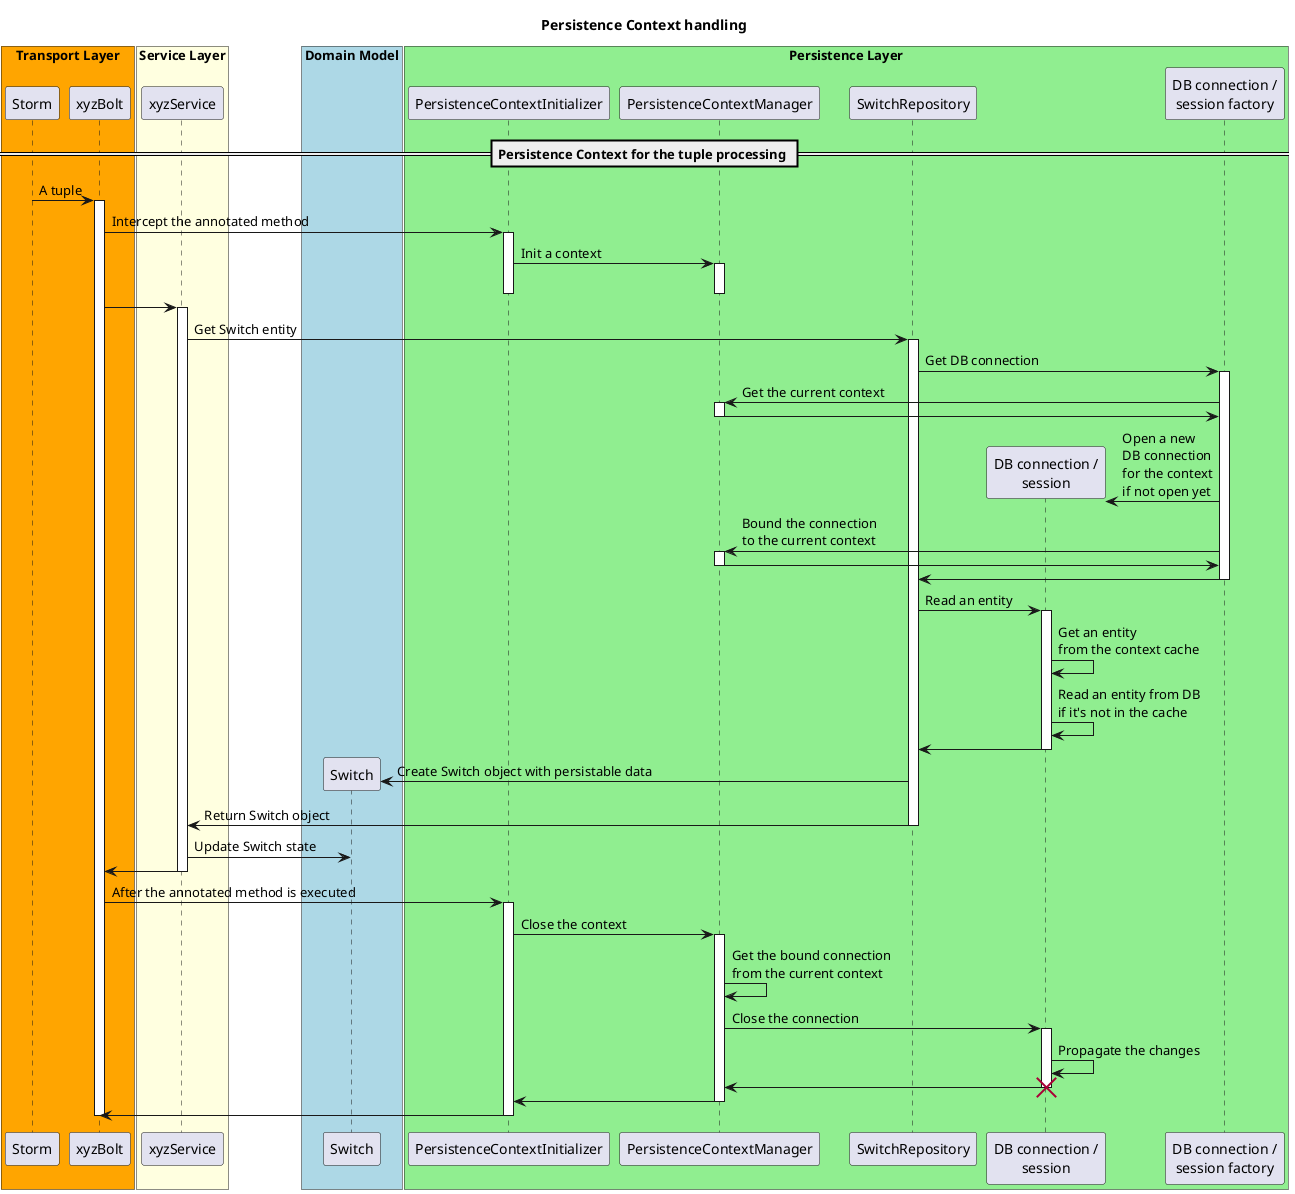 @startuml
title Persistence Context handling

box "Transport Layer" #Orange
	participant Storm
	participant xyzBolt
end box

box "Service Layer" #LightYellow
	participant xyzService
end box

box "Domain Model" #LightBlue
	participant Switch
end box

box "Persistence Layer" #LightGreen
	participant PersistenceContextInitializer
	participant PersistenceContextManager
	participant SwitchRepository
	participant "DB connection /\nsession" as DB
	participant "DB connection /\nsession factory" as DBFactory
end box

== Persistence Context for the tuple processing ==

Storm -> xyzBolt : A tuple
activate xyzBolt

xyzBolt -> PersistenceContextInitializer : Intercept the annotated method
activate PersistenceContextInitializer
PersistenceContextInitializer -> PersistenceContextManager : Init a context
activate PersistenceContextManager
deactivate PersistenceContextManager
deactivate PersistenceContextInitializer

xyzBolt -> xyzService
activate xyzService
xyzService -> SwitchRepository : Get Switch entity
activate SwitchRepository

SwitchRepository -> DBFactory : Get DB connection
activate DBFactory
PersistenceContextManager <- DBFactory : Get the current context
activate PersistenceContextManager
PersistenceContextManager -> DBFactory
deactivate PersistenceContextManager
create DB
DBFactory -> DB : Open a new\nDB connection\nfor the context\nif not open yet
PersistenceContextManager <- DBFactory : Bound the connection\nto the current context
activate PersistenceContextManager
PersistenceContextManager -> DBFactory
deactivate PersistenceContextManager
SwitchRepository <- DBFactory
deactivate DBFactory

SwitchRepository -> DB : Read an entity
activate DB
DB -> DB : Get an entity\nfrom the context cache
DB -> DB : Read an entity from DB\nif it's not in the cache
SwitchRepository <- DB
deactivate DB
create Switch
Switch <- SwitchRepository : Create Switch object with persistable data
xyzService <- SwitchRepository : Return Switch object
deactivate SwitchRepository
xyzService -> Switch : Update Switch state
xyzBolt <- xyzService
deactivate xyzService

xyzBolt -> PersistenceContextInitializer : After the annotated method is executed
activate PersistenceContextInitializer
PersistenceContextInitializer -> PersistenceContextManager : Close the context
activate PersistenceContextManager
PersistenceContextManager -> PersistenceContextManager : Get the bound connection\nfrom the current context
PersistenceContextManager -> DB : Close the connection
activate DB
DB -> DB : Propagate the changes
PersistenceContextManager <- DB
destroy DB
PersistenceContextInitializer <- PersistenceContextManager
deactivate PersistenceContextManager
xyzBolt <- PersistenceContextInitializer
deactivate PersistenceContextInitializer

deactivate xyzBolt

@enduml